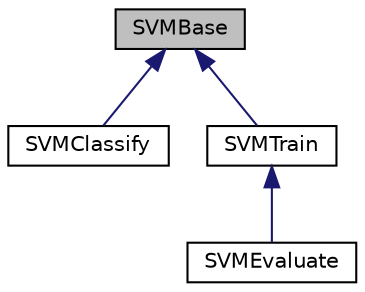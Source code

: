 digraph "SVMBase"
{
  edge [fontname="Helvetica",fontsize="10",labelfontname="Helvetica",labelfontsize="10"];
  node [fontname="Helvetica",fontsize="10",shape=record];
  Node1 [label="SVMBase",height=0.2,width=0.4,color="black", fillcolor="grey75", style="filled" fontcolor="black"];
  Node1 -> Node2 [dir="back",color="midnightblue",fontsize="10",style="solid",fontname="Helvetica"];
  Node2 [label="SVMClassify",height=0.2,width=0.4,color="black", fillcolor="white", style="filled",URL="$db/d0f/class_s_v_m_classify.html"];
  Node1 -> Node3 [dir="back",color="midnightblue",fontsize="10",style="solid",fontname="Helvetica"];
  Node3 [label="SVMTrain",height=0.2,width=0.4,color="black", fillcolor="white", style="filled",URL="$d6/dc9/class_s_v_m_train.html"];
  Node3 -> Node4 [dir="back",color="midnightblue",fontsize="10",style="solid",fontname="Helvetica"];
  Node4 [label="SVMEvaluate",height=0.2,width=0.4,color="black", fillcolor="white", style="filled",URL="$d3/d5c/class_s_v_m_evaluate.html"];
}
